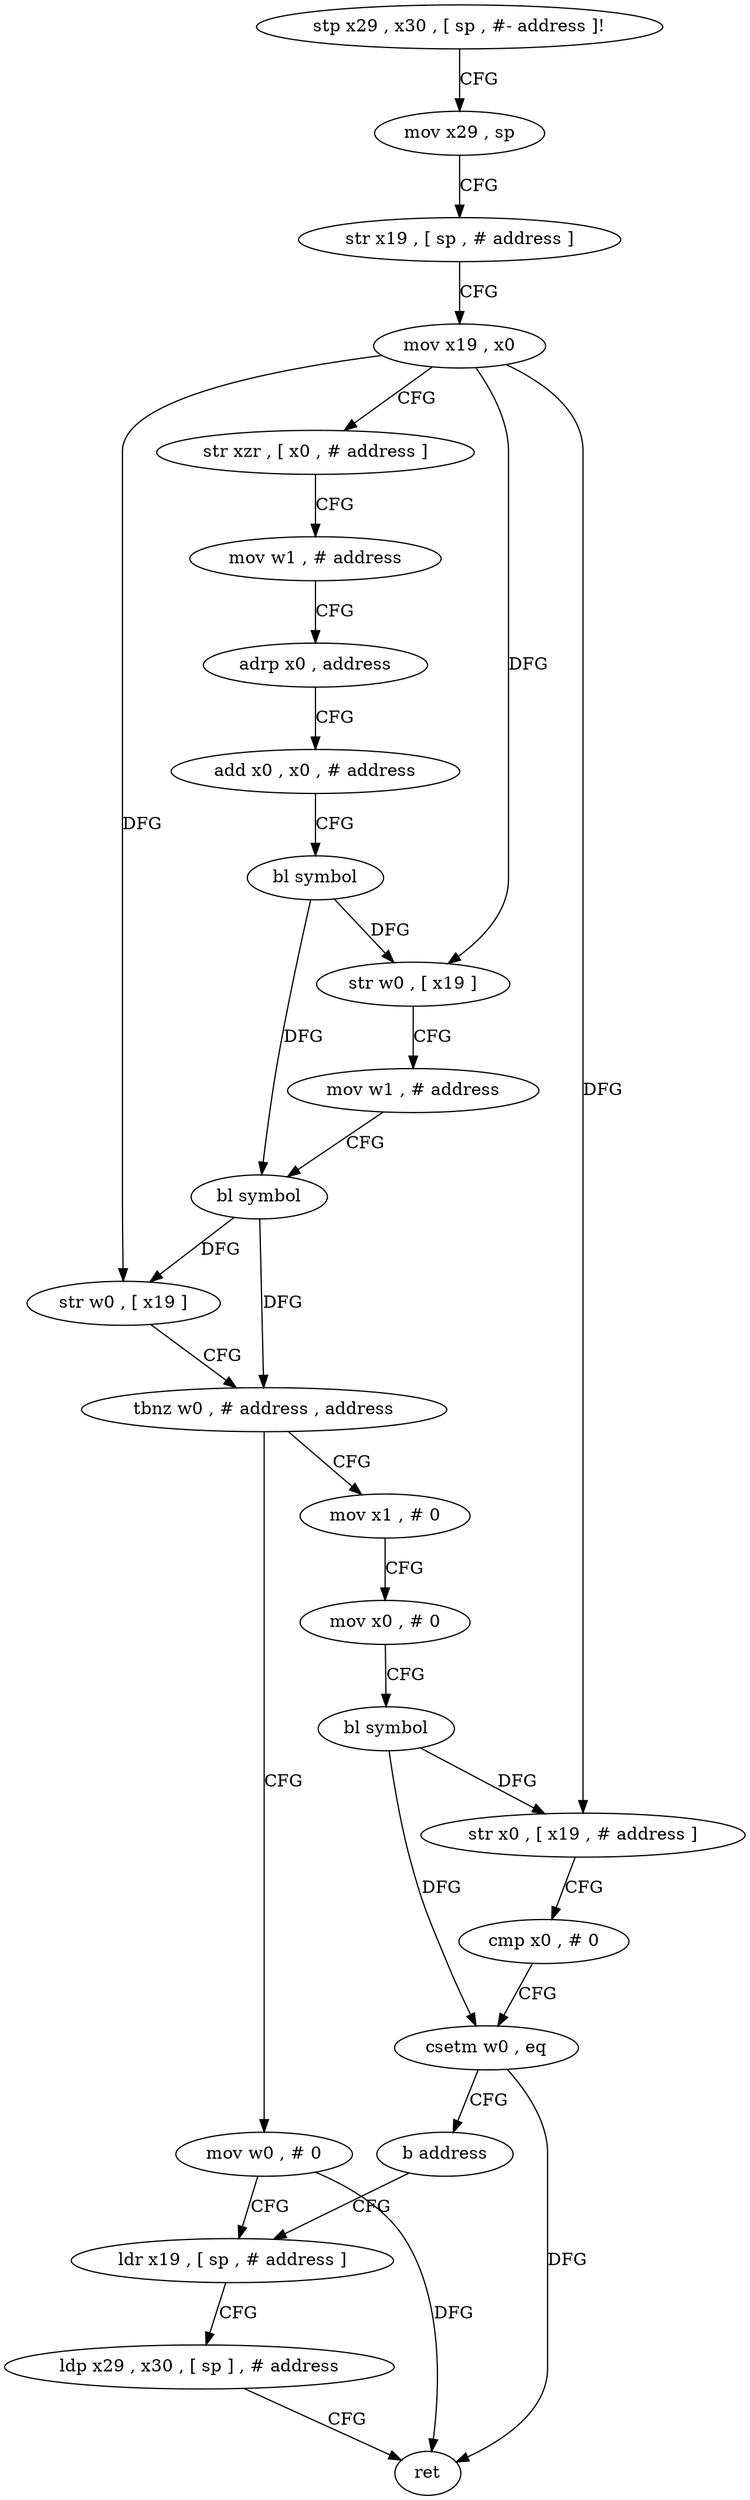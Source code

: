 digraph "func" {
"263016" [label = "stp x29 , x30 , [ sp , #- address ]!" ]
"263020" [label = "mov x29 , sp" ]
"263024" [label = "str x19 , [ sp , # address ]" ]
"263028" [label = "mov x19 , x0" ]
"263032" [label = "str xzr , [ x0 , # address ]" ]
"263036" [label = "mov w1 , # address" ]
"263040" [label = "adrp x0 , address" ]
"263044" [label = "add x0 , x0 , # address" ]
"263048" [label = "bl symbol" ]
"263052" [label = "str w0 , [ x19 ]" ]
"263056" [label = "mov w1 , # address" ]
"263060" [label = "bl symbol" ]
"263064" [label = "str w0 , [ x19 ]" ]
"263068" [label = "tbnz w0 , # address , address" ]
"263088" [label = "mov x1 , # 0" ]
"263072" [label = "mov w0 , # 0" ]
"263092" [label = "mov x0 , # 0" ]
"263096" [label = "bl symbol" ]
"263100" [label = "str x0 , [ x19 , # address ]" ]
"263104" [label = "cmp x0 , # 0" ]
"263108" [label = "csetm w0 , eq" ]
"263112" [label = "b address" ]
"263076" [label = "ldr x19 , [ sp , # address ]" ]
"263080" [label = "ldp x29 , x30 , [ sp ] , # address" ]
"263084" [label = "ret" ]
"263016" -> "263020" [ label = "CFG" ]
"263020" -> "263024" [ label = "CFG" ]
"263024" -> "263028" [ label = "CFG" ]
"263028" -> "263032" [ label = "CFG" ]
"263028" -> "263052" [ label = "DFG" ]
"263028" -> "263064" [ label = "DFG" ]
"263028" -> "263100" [ label = "DFG" ]
"263032" -> "263036" [ label = "CFG" ]
"263036" -> "263040" [ label = "CFG" ]
"263040" -> "263044" [ label = "CFG" ]
"263044" -> "263048" [ label = "CFG" ]
"263048" -> "263052" [ label = "DFG" ]
"263048" -> "263060" [ label = "DFG" ]
"263052" -> "263056" [ label = "CFG" ]
"263056" -> "263060" [ label = "CFG" ]
"263060" -> "263064" [ label = "DFG" ]
"263060" -> "263068" [ label = "DFG" ]
"263064" -> "263068" [ label = "CFG" ]
"263068" -> "263088" [ label = "CFG" ]
"263068" -> "263072" [ label = "CFG" ]
"263088" -> "263092" [ label = "CFG" ]
"263072" -> "263076" [ label = "CFG" ]
"263072" -> "263084" [ label = "DFG" ]
"263092" -> "263096" [ label = "CFG" ]
"263096" -> "263100" [ label = "DFG" ]
"263096" -> "263108" [ label = "DFG" ]
"263100" -> "263104" [ label = "CFG" ]
"263104" -> "263108" [ label = "CFG" ]
"263108" -> "263112" [ label = "CFG" ]
"263108" -> "263084" [ label = "DFG" ]
"263112" -> "263076" [ label = "CFG" ]
"263076" -> "263080" [ label = "CFG" ]
"263080" -> "263084" [ label = "CFG" ]
}
